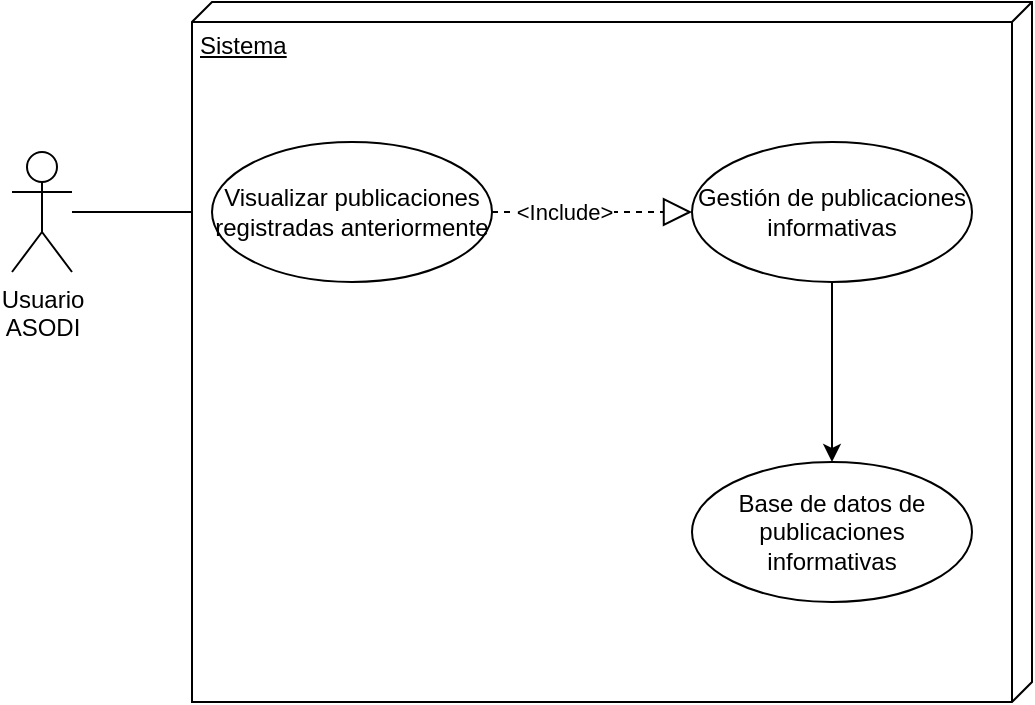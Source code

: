 <mxfile version="21.6.8" type="device">
  <diagram name="Página-1" id="R6nXG-AHGXOuCZIGub4r">
    <mxGraphModel dx="1418" dy="827" grid="1" gridSize="10" guides="1" tooltips="1" connect="1" arrows="1" fold="1" page="1" pageScale="1" pageWidth="827" pageHeight="1169" math="0" shadow="0">
      <root>
        <mxCell id="0" />
        <mxCell id="1" parent="0" />
        <mxCell id="TYY95eeGspfrt3L6opp8-5" style="edgeStyle=orthogonalEdgeStyle;rounded=0;orthogonalLoop=1;jettySize=auto;html=1;entryX=0;entryY=0.5;entryDx=0;entryDy=0;" parent="1" source="TYY95eeGspfrt3L6opp8-1" target="TYY95eeGspfrt3L6opp8-4" edge="1">
          <mxGeometry relative="1" as="geometry" />
        </mxCell>
        <mxCell id="TYY95eeGspfrt3L6opp8-1" value="Usuario &lt;br&gt;ASODI" style="shape=umlActor;verticalLabelPosition=bottom;verticalAlign=top;html=1;" parent="1" vertex="1">
          <mxGeometry x="90" y="225" width="30" height="60" as="geometry" />
        </mxCell>
        <mxCell id="TYY95eeGspfrt3L6opp8-3" value="Sistema&lt;br&gt;" style="verticalAlign=top;align=left;spacingTop=8;spacingLeft=2;spacingRight=12;shape=cube;size=10;direction=south;fontStyle=4;html=1;whiteSpace=wrap;" parent="1" vertex="1">
          <mxGeometry x="180" y="150" width="420" height="350" as="geometry" />
        </mxCell>
        <mxCell id="TYY95eeGspfrt3L6opp8-4" value="Visualizar publicaciones registradas anteriormente" style="ellipse;whiteSpace=wrap;html=1;" parent="1" vertex="1">
          <mxGeometry x="190" y="220" width="140" height="70" as="geometry" />
        </mxCell>
        <mxCell id="TYY95eeGspfrt3L6opp8-7" value="" style="endArrow=block;dashed=1;endFill=0;endSize=12;html=1;rounded=0;exitX=1;exitY=0.5;exitDx=0;exitDy=0;entryX=0;entryY=0.5;entryDx=0;entryDy=0;" parent="1" source="TYY95eeGspfrt3L6opp8-4" target="TYY95eeGspfrt3L6opp8-8" edge="1">
          <mxGeometry width="160" relative="1" as="geometry">
            <mxPoint x="340" y="330" as="sourcePoint" />
            <mxPoint x="500" y="330" as="targetPoint" />
          </mxGeometry>
        </mxCell>
        <mxCell id="TYY95eeGspfrt3L6opp8-10" value="&amp;lt;Include&amp;gt;" style="edgeLabel;html=1;align=center;verticalAlign=middle;resizable=0;points=[];" parent="TYY95eeGspfrt3L6opp8-7" vertex="1" connectable="0">
          <mxGeometry x="-0.333" relative="1" as="geometry">
            <mxPoint x="2" as="offset" />
          </mxGeometry>
        </mxCell>
        <mxCell id="TYY95eeGspfrt3L6opp8-11" style="edgeStyle=orthogonalEdgeStyle;rounded=0;orthogonalLoop=1;jettySize=auto;html=1;" parent="1" source="TYY95eeGspfrt3L6opp8-8" target="TYY95eeGspfrt3L6opp8-9" edge="1">
          <mxGeometry relative="1" as="geometry" />
        </mxCell>
        <mxCell id="TYY95eeGspfrt3L6opp8-8" value="Gestión de publicaciones informativas" style="ellipse;whiteSpace=wrap;html=1;" parent="1" vertex="1">
          <mxGeometry x="430" y="220" width="140" height="70" as="geometry" />
        </mxCell>
        <mxCell id="TYY95eeGspfrt3L6opp8-9" value="Base de datos de publicaciones informativas" style="ellipse;whiteSpace=wrap;html=1;" parent="1" vertex="1">
          <mxGeometry x="430" y="380" width="140" height="70" as="geometry" />
        </mxCell>
      </root>
    </mxGraphModel>
  </diagram>
</mxfile>
